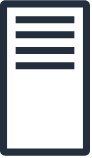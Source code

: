 <mxfile version="24.4.13" type="github">
  <diagram name="Page-1" id="yr_6O-TUsdDgrgHTEDQm">
    <mxGraphModel dx="1434" dy="782" grid="1" gridSize="10" guides="1" tooltips="1" connect="1" arrows="1" fold="1" page="1" pageScale="1" pageWidth="850" pageHeight="1100" math="0" shadow="0">
      <root>
        <mxCell id="0" />
        <mxCell id="1" parent="0" />
        <mxCell id="C7IKwhXd_Aypfd3TvwRn-1" value="" style="sketch=0;outlineConnect=0;fontColor=#232F3E;gradientColor=none;fillColor=#232F3D;strokeColor=none;dashed=0;verticalLabelPosition=bottom;verticalAlign=top;align=center;html=1;fontSize=12;fontStyle=0;aspect=fixed;pointerEvents=1;shape=mxgraph.aws4.traditional_server;" vertex="1" parent="1">
          <mxGeometry x="400" y="360" width="45" height="78" as="geometry" />
        </mxCell>
      </root>
    </mxGraphModel>
  </diagram>
</mxfile>
